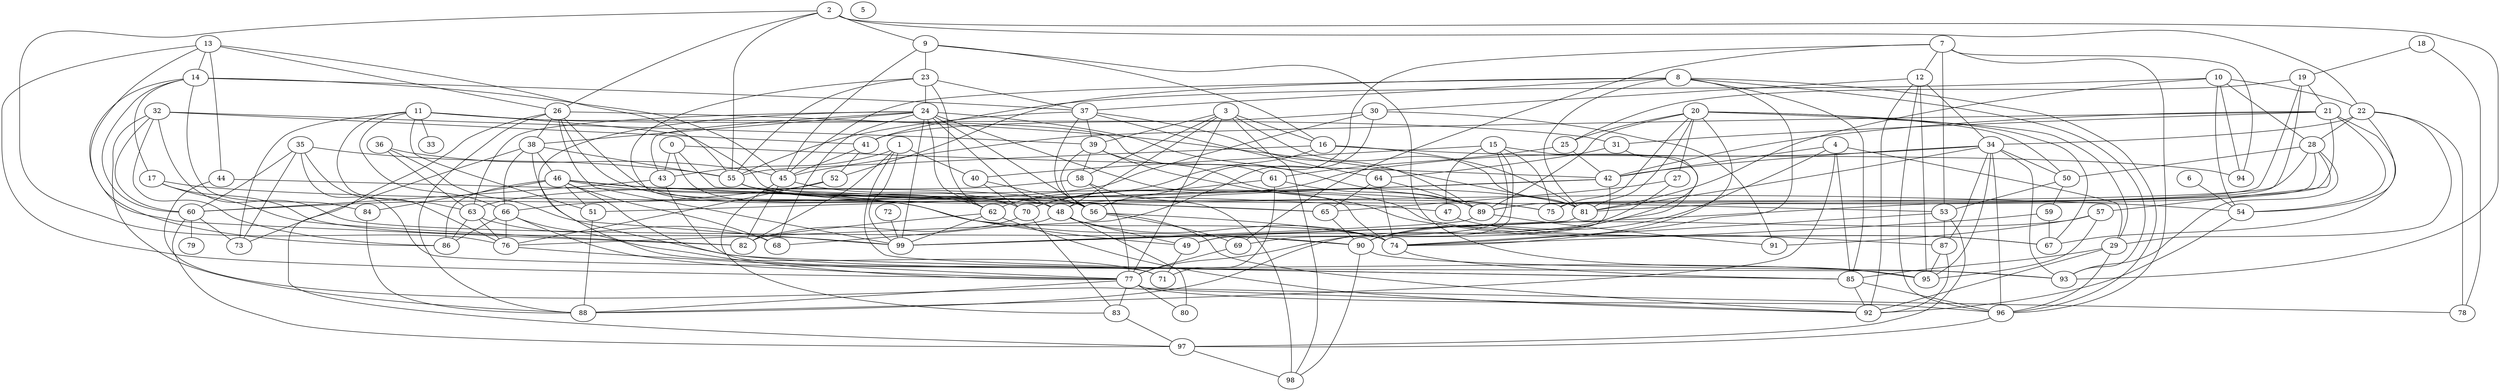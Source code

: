 strict graph "gnp_random_graph(100,0.06)" {
0;
1;
2;
3;
4;
5;
6;
7;
8;
9;
10;
11;
12;
13;
14;
15;
16;
17;
18;
19;
20;
21;
22;
23;
24;
25;
26;
27;
28;
29;
30;
31;
32;
33;
34;
35;
36;
37;
38;
39;
40;
41;
42;
43;
44;
45;
46;
47;
48;
49;
50;
51;
52;
53;
54;
55;
56;
57;
58;
59;
60;
61;
62;
63;
64;
65;
66;
67;
68;
69;
70;
71;
72;
73;
74;
75;
76;
77;
78;
79;
80;
81;
82;
83;
84;
85;
86;
87;
88;
89;
90;
91;
92;
93;
94;
95;
96;
97;
98;
99;
0 -- 49  [is_available=True, prob="1.0"];
0 -- 42  [is_available=True, prob="0.516971939848"];
0 -- 43  [is_available=True, prob="0.415030714509"];
0 -- 65  [is_available=True, prob="0.348077098972"];
1 -- 40  [is_available=True, prob="0.898999690755"];
1 -- 99  [is_available=True, prob="0.631081297979"];
1 -- 82  [is_available=True, prob="0.00287563071792"];
1 -- 43  [is_available=True, prob="0.309199955357"];
1 -- 85  [is_available=True, prob="0.0110739303877"];
2 -- 9  [is_available=True, prob="1.0"];
2 -- 76  [is_available=True, prob="0.646935426555"];
2 -- 22  [is_available=True, prob="1.0"];
2 -- 55  [is_available=True, prob="0.853104753444"];
2 -- 26  [is_available=True, prob="0.198657289597"];
2 -- 93  [is_available=True, prob="0.016516799831"];
3 -- 48  [is_available=True, prob="0.970294203114"];
3 -- 98  [is_available=True, prob="0.924473964849"];
3 -- 39  [is_available=True, prob="0.902842489461"];
3 -- 77  [is_available=True, prob="0.870019214996"];
3 -- 16  [is_available=True, prob="0.866975932558"];
3 -- 81  [is_available=True, prob="0.593784093279"];
3 -- 58  [is_available=True, prob="0.661084156689"];
4 -- 88  [is_available=True, prob="1.0"];
4 -- 42  [is_available=True, prob="0.94604899323"];
4 -- 90  [is_available=True, prob="0.50398339218"];
4 -- 29  [is_available=True, prob="1.0"];
4 -- 85  [is_available=True, prob="0.557687004643"];
6 -- 54  [is_available=True, prob="0.148275301032"];
7 -- 96  [is_available=True, prob="0.726649075945"];
7 -- 69  [is_available=True, prob="0.63813923814"];
7 -- 12  [is_available=True, prob="1.0"];
7 -- 53  [is_available=True, prob="1.0"];
7 -- 56  [is_available=True, prob="0.742711228671"];
7 -- 94  [is_available=True, prob="0.0388115073712"];
8 -- 96  [is_available=True, prob="0.284561796555"];
8 -- 37  [is_available=True, prob="0.780664472814"];
8 -- 74  [is_available=True, prob="0.318014060709"];
8 -- 45  [is_available=True, prob="0.683711515093"];
8 -- 81  [is_available=True, prob="0.0820562105485"];
8 -- 52  [is_available=True, prob="0.749193027063"];
8 -- 85  [is_available=True, prob="0.111862501094"];
8 -- 93  [is_available=True, prob="1.0"];
9 -- 16  [is_available=True, prob="0.992768468884"];
9 -- 95  [is_available=True, prob="0.540515086151"];
9 -- 45  [is_available=True, prob="0.450965111467"];
9 -- 23  [is_available=True, prob="0.573773232932"];
10 -- 22  [is_available=True, prob="0.134197713936"];
10 -- 41  [is_available=True, prob="1.0"];
10 -- 81  [is_available=True, prob="1.0"];
10 -- 54  [is_available=True, prob="1.0"];
10 -- 28  [is_available=True, prob="0.874734259426"];
10 -- 94  [is_available=True, prob="0.103678522769"];
11 -- 33  [is_available=True, prob="0.381403264807"];
11 -- 66  [is_available=True, prob="0.386351238808"];
11 -- 73  [is_available=True, prob="1.0"];
11 -- 51  [is_available=True, prob="0.335499297544"];
11 -- 53  [is_available=True, prob="0.0535971998641"];
11 -- 31  [is_available=True, prob="0.859168882806"];
11 -- 61  [is_available=True, prob="0.693246434174"];
11 -- 63  [is_available=True, prob="1.0"];
12 -- 96  [is_available=True, prob="0.882505863384"];
12 -- 34  [is_available=True, prob="1.0"];
12 -- 92  [is_available=True, prob="0.507012493995"];
12 -- 30  [is_available=True, prob="0.960216072784"];
12 -- 95  [is_available=True, prob="0.486631745878"];
13 -- 44  [is_available=True, prob="1.0"];
13 -- 77  [is_available=True, prob="0.190350175514"];
13 -- 14  [is_available=True, prob="0.0382014768366"];
13 -- 82  [is_available=True, prob="0.281522267271"];
13 -- 55  [is_available=True, prob="0.466192360239"];
13 -- 26  [is_available=True, prob="0.39116436053"];
14 -- 37  [is_available=True, prob="0.280726492718"];
14 -- 45  [is_available=True, prob="0.798196989463"];
14 -- 17  [is_available=True, prob="0.180840815677"];
14 -- 84  [is_available=True, prob="1.0"];
14 -- 86  [is_available=True, prob="0.70295737914"];
14 -- 60  [is_available=True, prob="1.0"];
15 -- 40  [is_available=True, prob="0.363063465206"];
15 -- 75  [is_available=True, prob="0.359399803531"];
15 -- 47  [is_available=True, prob="0.526849890871"];
15 -- 49  [is_available=True, prob="1.0"];
15 -- 88  [is_available=True, prob="1.0"];
15 -- 90  [is_available=True, prob="0.793145302902"];
16 -- 81  [is_available=True, prob="0.565748422223"];
16 -- 62  [is_available=True, prob="1.0"];
16 -- 55  [is_available=True, prob="0.198448777943"];
16 -- 94  [is_available=True, prob="0.0250026254987"];
17 -- 65  [is_available=True, prob="0.43843230444"];
17 -- 82  [is_available=True, prob="0.356648473637"];
17 -- 99  [is_available=True, prob="0.543606575502"];
18 -- 19  [is_available=True, prob="1.0"];
18 -- 78  [is_available=True, prob="0.643824576904"];
19 -- 25  [is_available=True, prob="0.0178759019661"];
19 -- 75  [is_available=True, prob="0.845495026517"];
19 -- 21  [is_available=True, prob="0.184454437408"];
19 -- 89  [is_available=True, prob="0.905567440092"];
20 -- 67  [is_available=True, prob="0.101516767729"];
20 -- 74  [is_available=True, prob="0.987841451543"];
20 -- 75  [is_available=True, prob="0.7966782034"];
20 -- 81  [is_available=True, prob="0.286205113245"];
20 -- 50  [is_available=True, prob="1.0"];
20 -- 89  [is_available=True, prob="0.484134930647"];
20 -- 25  [is_available=True, prob="0.535017466516"];
20 -- 27  [is_available=True, prob="0.741521126729"];
20 -- 29  [is_available=True, prob="0.453995932973"];
21 -- 67  [is_available=True, prob="0.956299247734"];
21 -- 42  [is_available=True, prob="0.954930287029"];
21 -- 45  [is_available=True, prob="1.0"];
21 -- 99  [is_available=True, prob="1.0"];
21 -- 54  [is_available=True, prob="0.487540612037"];
21 -- 31  [is_available=True, prob="0.225191424679"];
22 -- 34  [is_available=True, prob="1.0"];
22 -- 78  [is_available=True, prob="0.143069028977"];
22 -- 54  [is_available=True, prob="0.313244347459"];
22 -- 28  [is_available=True, prob="0.797204417976"];
22 -- 29  [is_available=True, prob="1.0"];
23 -- 37  [is_available=True, prob="0.460157486631"];
23 -- 70  [is_available=True, prob="0.829344471591"];
23 -- 55  [is_available=True, prob="0.769185701118"];
23 -- 24  [is_available=True, prob="0.698213106842"];
23 -- 62  [is_available=True, prob="1.0"];
24 -- 99  [is_available=True, prob="0.629045693601"];
24 -- 68  [is_available=True, prob="0.599955692504"];
24 -- 38  [is_available=True, prob="0.28908759789"];
24 -- 74  [is_available=True, prob="1.0"];
24 -- 43  [is_available=True, prob="0.0415087854637"];
24 -- 77  [is_available=True, prob="0.524131494148"];
24 -- 48  [is_available=True, prob="0.375919759193"];
24 -- 56  [is_available=True, prob="0.137131090291"];
24 -- 89  [is_available=True, prob="0.769323916518"];
24 -- 62  [is_available=True, prob="0.629175092536"];
24 -- 63  [is_available=True, prob="0.62112723797"];
25 -- 42  [is_available=True, prob="1.0"];
25 -- 61  [is_available=True, prob="1.0"];
26 -- 97  [is_available=True, prob="0.926269319183"];
26 -- 99  [is_available=True, prob="0.553553492938"];
26 -- 38  [is_available=True, prob="0.215623293932"];
26 -- 48  [is_available=True, prob="1.0"];
26 -- 81  [is_available=True, prob="1.0"];
26 -- 88  [is_available=True, prob="1.0"];
26 -- 90  [is_available=True, prob="0.560170931106"];
27 -- 49  [is_available=True, prob="1.0"];
27 -- 65  [is_available=True, prob="0.806130939164"];
28 -- 81  [is_available=True, prob="0.731523006068"];
28 -- 50  [is_available=True, prob="0.187350457122"];
28 -- 89  [is_available=True, prob="0.429543646841"];
28 -- 57  [is_available=True, prob="0.727088269418"];
28 -- 93  [is_available=True, prob="1.0"];
29 -- 96  [is_available=True, prob="0.346456530091"];
29 -- 85  [is_available=True, prob="0.220332320564"];
29 -- 92  [is_available=True, prob="0.602422591386"];
30 -- 76  [is_available=True, prob="0.0634407058151"];
30 -- 41  [is_available=True, prob="0.00269115021783"];
30 -- 66  [is_available=True, prob="0.642079331719"];
30 -- 91  [is_available=True, prob="1.0"];
31 -- 64  [is_available=True, prob="0.46001257023"];
31 -- 77  [is_available=True, prob="0.80707363715"];
32 -- 39  [is_available=True, prob="0.77396830039"];
32 -- 41  [is_available=True, prob="1.0"];
32 -- 86  [is_available=True, prob="0.356290117446"];
32 -- 88  [is_available=True, prob="0.632713906004"];
32 -- 90  [is_available=True, prob="1.0"];
32 -- 60  [is_available=True, prob="1.0"];
34 -- 96  [is_available=True, prob="0.509108809362"];
34 -- 70  [is_available=True, prob="0.100271620249"];
34 -- 42  [is_available=True, prob="0.0148334052023"];
34 -- 81  [is_available=True, prob="0.202242390884"];
34 -- 50  [is_available=True, prob="0.798919272765"];
34 -- 87  [is_available=True, prob="1.0"];
34 -- 93  [is_available=True, prob="0.233803898771"];
34 -- 95  [is_available=True, prob="0.94774736158"];
35 -- 76  [is_available=True, prob="0.951105432971"];
35 -- 73  [is_available=True, prob="0.933261318281"];
35 -- 60  [is_available=True, prob="0.893963877847"];
35 -- 93  [is_available=True, prob="0.583220785554"];
35 -- 55  [is_available=True, prob="0.572383442614"];
36 -- 99  [is_available=True, prob="0.427899841057"];
36 -- 45  [is_available=True, prob="0.612038470052"];
36 -- 63  [is_available=True, prob="0.315807532703"];
37 -- 64  [is_available=True, prob="1.0"];
37 -- 39  [is_available=True, prob="0.170176498498"];
37 -- 55  [is_available=True, prob="0.427861841537"];
37 -- 56  [is_available=True, prob="1.0"];
37 -- 89  [is_available=True, prob="0.683554383177"];
38 -- 66  [is_available=True, prob="0.344810220346"];
38 -- 73  [is_available=True, prob="0.462299230443"];
38 -- 46  [is_available=True, prob="1.0"];
38 -- 55  [is_available=True, prob="0.935508783789"];
38 -- 95  [is_available=True, prob="0.381794387107"];
39 -- 67  [is_available=True, prob="0.39833601803"];
39 -- 87  [is_available=True, prob="0.972144188184"];
39 -- 56  [is_available=True, prob="0.990925091142"];
39 -- 58  [is_available=True, prob="0.784440588322"];
40 -- 56  [is_available=True, prob="0.399404271955"];
40 -- 70  [is_available=True, prob="0.313004969759"];
41 -- 52  [is_available=True, prob="1.0"];
41 -- 45  [is_available=True, prob="1.0"];
42 -- 69  [is_available=True, prob="0.579980115924"];
42 -- 48  [is_available=True, prob="0.00795888362204"];
42 -- 51  [is_available=True, prob="0.760496886327"];
43 -- 60  [is_available=True, prob="0.349645962075"];
43 -- 71  [is_available=True, prob="0.783172770863"];
44 -- 48  [is_available=True, prob="0.760275076354"];
44 -- 92  [is_available=True, prob="0.376459252331"];
45 -- 70  [is_available=True, prob="0.544341334823"];
45 -- 82  [is_available=True, prob="0.379306523969"];
45 -- 83  [is_available=True, prob="0.264914406275"];
46 -- 68  [is_available=True, prob="0.999421554883"];
46 -- 86  [is_available=True, prob="0.3495247736"];
46 -- 74  [is_available=True, prob="0.0715318157004"];
46 -- 75  [is_available=True, prob="0.271385344121"];
46 -- 47  [is_available=True, prob="0.589979067398"];
46 -- 51  [is_available=True, prob="1.0"];
46 -- 84  [is_available=True, prob="0.333452376575"];
46 -- 85  [is_available=True, prob="0.301363513455"];
46 -- 54  [is_available=True, prob="0.682519903458"];
46 -- 56  [is_available=True, prob="0.41357840889"];
47 -- 67  [is_available=True, prob="0.270748991063"];
48 -- 68  [is_available=True, prob="0.870588691976"];
48 -- 80  [is_available=True, prob="1.0"];
48 -- 49  [is_available=True, prob="0.327504761909"];
48 -- 74  [is_available=True, prob="0.599367911601"];
49 -- 71  [is_available=True, prob="0.477107584003"];
50 -- 59  [is_available=True, prob="0.811413899285"];
50 -- 53  [is_available=True, prob="0.212631319177"];
51 -- 88  [is_available=True, prob="0.0925055307599"];
52 -- 60  [is_available=True, prob="0.721437777738"];
52 -- 76  [is_available=True, prob="0.508613466869"];
53 -- 97  [is_available=True, prob="0.640582582955"];
53 -- 74  [is_available=True, prob="0.73778905165"];
53 -- 87  [is_available=True, prob="1.0"];
54 -- 92  [is_available=True, prob="0.677240250123"];
55 -- 75  [is_available=True, prob="0.0205323300298"];
55 -- 81  [is_available=True, prob="0.0234015918354"];
55 -- 62  [is_available=True, prob="0.344620766726"];
56 -- 74  [is_available=True, prob="0.521786255187"];
56 -- 92  [is_available=True, prob="0.601748299204"];
56 -- 69  [is_available=True, prob="0.164900999362"];
57 -- 90  [is_available=True, prob="1.0"];
57 -- 91  [is_available=True, prob="0.17762037324"];
57 -- 95  [is_available=True, prob="0.541695896895"];
58 -- 63  [is_available=True, prob="0.220321726288"];
58 -- 98  [is_available=True, prob="1.0"];
58 -- 77  [is_available=True, prob="0.582602475632"];
59 -- 67  [is_available=True, prob="0.405220896046"];
59 -- 74  [is_available=True, prob="0.843556776521"];
60 -- 97  [is_available=True, prob="1.0"];
60 -- 73  [is_available=True, prob="0.29306493965"];
60 -- 79  [is_available=True, prob="0.0689883517797"];
61 -- 89  [is_available=True, prob="0.165229094088"];
61 -- 70  [is_available=True, prob="1.0"];
61 -- 71  [is_available=True, prob="1.0"];
62 -- 99  [is_available=True, prob="1.0"];
62 -- 82  [is_available=True, prob="1.0"];
62 -- 92  [is_available=True, prob="1.0"];
63 -- 68  [is_available=True, prob="0.144678466865"];
63 -- 76  [is_available=True, prob="1.0"];
63 -- 86  [is_available=True, prob="0.552722337151"];
64 -- 65  [is_available=True, prob="0.817767305771"];
64 -- 74  [is_available=True, prob="0.121175055748"];
64 -- 89  [is_available=True, prob="1.0"];
65 -- 90  [is_available=True, prob="1.0"];
66 -- 71  [is_available=True, prob="1.0"];
66 -- 76  [is_available=True, prob="1.0"];
66 -- 77  [is_available=True, prob="0.114696598622"];
66 -- 86  [is_available=True, prob="0.507174018014"];
69 -- 77  [is_available=True, prob="0.458373306576"];
70 -- 82  [is_available=True, prob="1.0"];
70 -- 83  [is_available=True, prob="0.261721368963"];
72 -- 99  [is_available=True, prob="1.0"];
74 -- 85  [is_available=True, prob="0.326408253207"];
76 -- 77  [is_available=True, prob="1.0"];
77 -- 96  [is_available=True, prob="0.355123287869"];
77 -- 78  [is_available=True, prob="0.758803499372"];
77 -- 80  [is_available=True, prob="0.292652710458"];
77 -- 88  [is_available=True, prob="0.837437692119"];
77 -- 83  [is_available=True, prob="0.564557444971"];
81 -- 99  [is_available=True, prob="0.335742510768"];
83 -- 97  [is_available=True, prob="0.0298963508928"];
84 -- 88  [is_available=True, prob="0.72481547118"];
85 -- 96  [is_available=True, prob="1.0"];
85 -- 92  [is_available=True, prob="0.955386788516"];
87 -- 95  [is_available=True, prob="0.273041076346"];
87 -- 92  [is_available=True, prob="0.955349018601"];
89 -- 99  [is_available=True, prob="0.68391333892"];
89 -- 91  [is_available=True, prob="0.267134069476"];
90 -- 98  [is_available=True, prob="0.454757954147"];
90 -- 93  [is_available=True, prob="1.0"];
96 -- 97  [is_available=True, prob="0.418105192641"];
97 -- 98  [is_available=True, prob="0.535306700956"];
}
